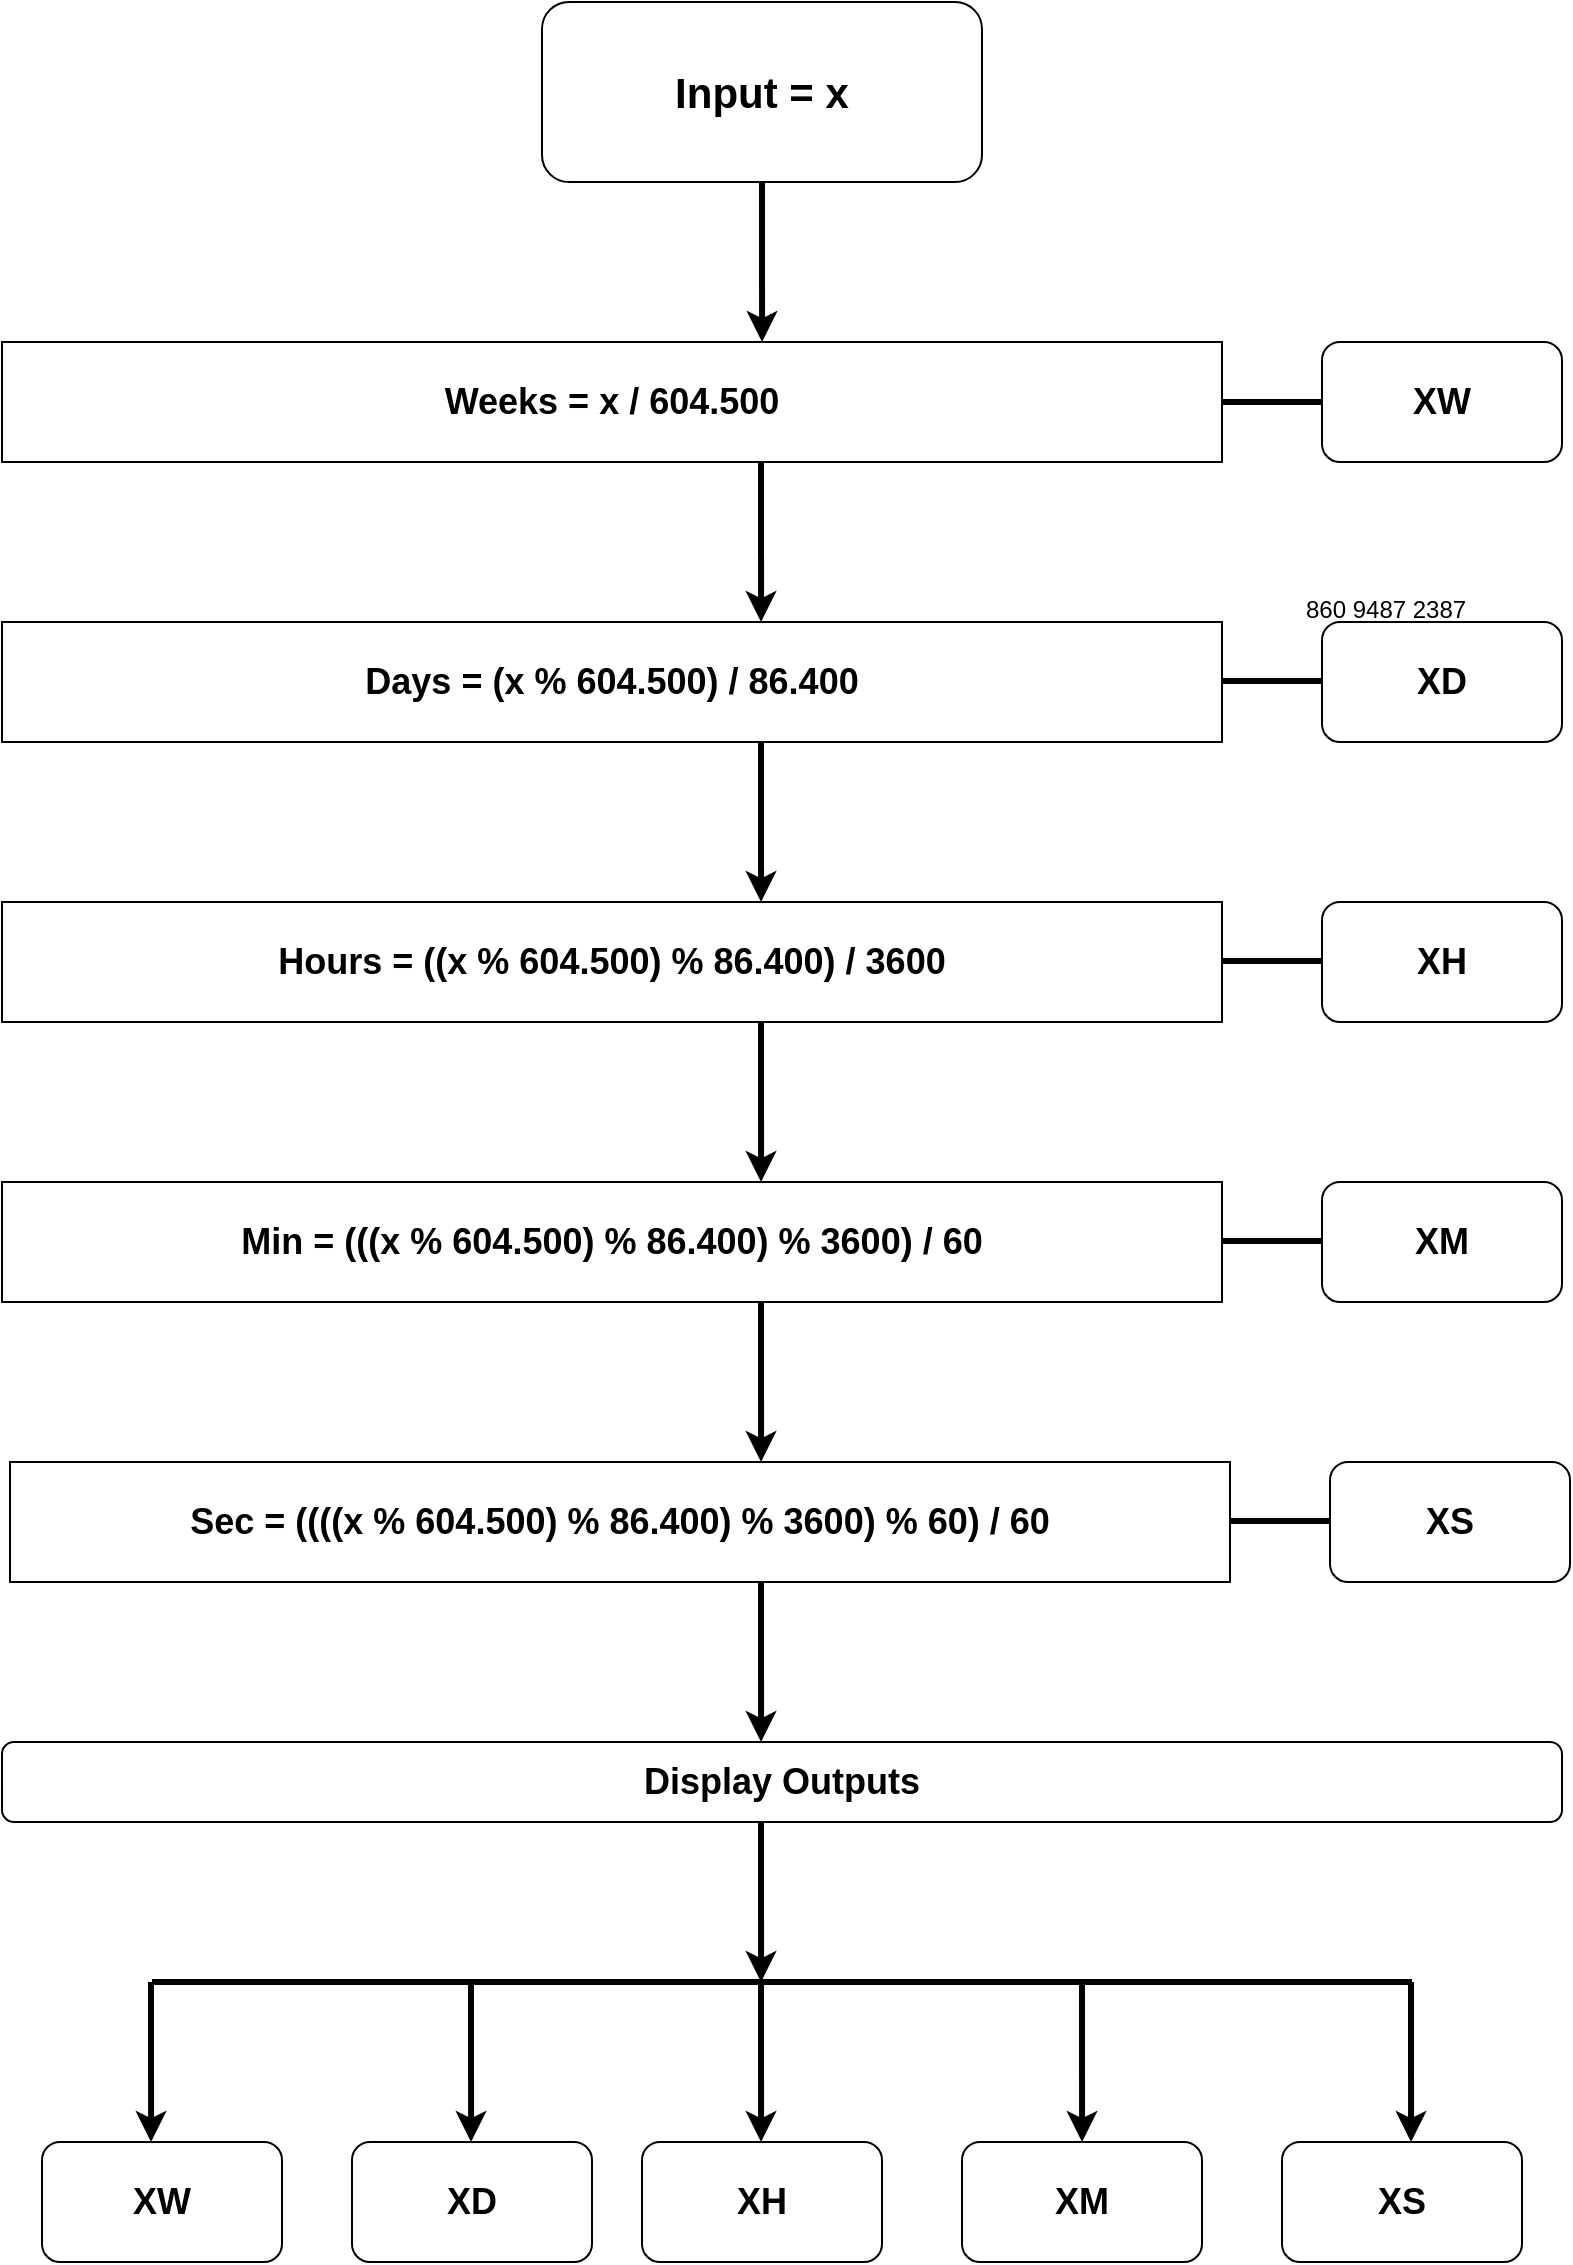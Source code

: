 <mxfile version="13.7.1" type="device"><diagram id="r2OVxkJzNJNtZhaHE0aH" name="Page-1"><mxGraphModel dx="1422" dy="763" grid="1" gridSize="10" guides="1" tooltips="1" connect="1" arrows="1" fold="1" page="1" pageScale="1" pageWidth="827" pageHeight="1169" math="0" shadow="0"><root><mxCell id="0"/><mxCell id="1" parent="0"/><mxCell id="o3t0rNHl4tjnbgyl-5cK-1" value="&lt;b&gt;&lt;font style=&quot;font-size: 21px&quot;&gt;Input = x&lt;/font&gt;&lt;/b&gt;" style="rounded=1;whiteSpace=wrap;html=1;" vertex="1" parent="1"><mxGeometry x="290" width="220" height="90" as="geometry"/></mxCell><mxCell id="o3t0rNHl4tjnbgyl-5cK-3" value="&lt;b&gt;&lt;font style=&quot;font-size: 18px&quot;&gt;Weeks = &lt;font style=&quot;font-size: 18px&quot;&gt;&lt;font style=&quot;font-size: 18px&quot;&gt;x / 604.500&lt;/font&gt;&lt;/font&gt;&lt;/font&gt;&lt;/b&gt;" style="rounded=0;whiteSpace=wrap;html=1;" vertex="1" parent="1"><mxGeometry x="20" y="170" width="610" height="60" as="geometry"/></mxCell><mxCell id="o3t0rNHl4tjnbgyl-5cK-4" value="&lt;font style=&quot;font-size: 18px&quot;&gt;&lt;b&gt;&lt;font style=&quot;font-size: 18px&quot;&gt;XW&lt;/font&gt;&lt;/b&gt;&lt;/font&gt;" style="rounded=1;whiteSpace=wrap;html=1;" vertex="1" parent="1"><mxGeometry x="680" y="170" width="120" height="60" as="geometry"/></mxCell><mxCell id="o3t0rNHl4tjnbgyl-5cK-8" value="" style="endArrow=none;html=1;strokeWidth=3;exitX=1;exitY=0.5;exitDx=0;exitDy=0;" edge="1" parent="1" source="o3t0rNHl4tjnbgyl-5cK-3"><mxGeometry width="50" height="50" relative="1" as="geometry"><mxPoint x="630" y="250" as="sourcePoint"/><mxPoint x="680" y="200" as="targetPoint"/></mxGeometry></mxCell><mxCell id="o3t0rNHl4tjnbgyl-5cK-9" value="860 9487 2387" style="text;whiteSpace=wrap;html=1;" vertex="1" parent="1"><mxGeometry x="670" y="290" width="110" height="30" as="geometry"/></mxCell><mxCell id="o3t0rNHl4tjnbgyl-5cK-11" value="&lt;b&gt;&lt;font style=&quot;font-size: 18px&quot;&gt;Days = (&lt;font style=&quot;font-size: 18px&quot;&gt;&lt;font style=&quot;font-size: 18px&quot;&gt;x % 604.500) / 86.400&lt;br&gt;&lt;/font&gt;&lt;/font&gt;&lt;/font&gt;&lt;/b&gt;" style="rounded=0;whiteSpace=wrap;html=1;" vertex="1" parent="1"><mxGeometry x="20" y="310" width="610" height="60" as="geometry"/></mxCell><mxCell id="o3t0rNHl4tjnbgyl-5cK-12" value="&lt;font style=&quot;font-size: 18px&quot;&gt;&lt;b&gt;&lt;font style=&quot;font-size: 18px&quot;&gt;XD&lt;/font&gt;&lt;/b&gt;&lt;/font&gt;" style="rounded=1;whiteSpace=wrap;html=1;" vertex="1" parent="1"><mxGeometry x="680" y="310" width="120" height="60" as="geometry"/></mxCell><mxCell id="o3t0rNHl4tjnbgyl-5cK-17" value="&lt;b&gt;&lt;font style=&quot;font-size: 18px&quot;&gt;Hours = ((&lt;font style=&quot;font-size: 18px&quot;&gt;&lt;font style=&quot;font-size: 18px&quot;&gt;x % 604.500) % 86.400) / 3600&lt;br&gt;&lt;/font&gt;&lt;/font&gt;&lt;/font&gt;&lt;/b&gt;" style="rounded=0;whiteSpace=wrap;html=1;" vertex="1" parent="1"><mxGeometry x="20" y="450" width="610" height="60" as="geometry"/></mxCell><mxCell id="o3t0rNHl4tjnbgyl-5cK-18" value="&lt;font style=&quot;font-size: 18px&quot;&gt;&lt;b&gt;&lt;font style=&quot;font-size: 18px&quot;&gt;XH&lt;/font&gt;&lt;/b&gt;&lt;/font&gt;" style="rounded=1;whiteSpace=wrap;html=1;" vertex="1" parent="1"><mxGeometry x="680" y="450" width="120" height="60" as="geometry"/></mxCell><mxCell id="o3t0rNHl4tjnbgyl-5cK-26" value="&lt;b&gt;&lt;font style=&quot;font-size: 18px&quot;&gt;Min = (((&lt;font style=&quot;font-size: 18px&quot;&gt;&lt;font style=&quot;font-size: 18px&quot;&gt;x % 604.500) % 86.400) % 3600) / 60&lt;/font&gt;&lt;/font&gt;&lt;/font&gt;&lt;/b&gt;" style="rounded=0;whiteSpace=wrap;html=1;" vertex="1" parent="1"><mxGeometry x="20" y="590" width="610" height="60" as="geometry"/></mxCell><mxCell id="o3t0rNHl4tjnbgyl-5cK-27" value="&lt;font style=&quot;font-size: 18px&quot;&gt;&lt;b&gt;&lt;font style=&quot;font-size: 18px&quot;&gt;XM&lt;/font&gt;&lt;/b&gt;&lt;/font&gt;" style="rounded=1;whiteSpace=wrap;html=1;" vertex="1" parent="1"><mxGeometry x="680" y="590" width="120" height="60" as="geometry"/></mxCell><mxCell id="o3t0rNHl4tjnbgyl-5cK-29" value="&lt;b&gt;&lt;font style=&quot;font-size: 18px&quot;&gt;Sec = ((((&lt;font style=&quot;font-size: 18px&quot;&gt;&lt;font style=&quot;font-size: 18px&quot;&gt;x % 604.500) % 86.400) % 3600) % 60) / 60&lt;/font&gt;&lt;/font&gt;&lt;/font&gt;&lt;/b&gt;" style="rounded=0;whiteSpace=wrap;html=1;" vertex="1" parent="1"><mxGeometry x="24" y="730" width="610" height="60" as="geometry"/></mxCell><mxCell id="o3t0rNHl4tjnbgyl-5cK-30" value="&lt;font style=&quot;font-size: 18px&quot;&gt;&lt;b&gt;&lt;font style=&quot;font-size: 18px&quot;&gt;XS&lt;/font&gt;&lt;/b&gt;&lt;/font&gt;" style="rounded=1;whiteSpace=wrap;html=1;" vertex="1" parent="1"><mxGeometry x="684" y="730" width="120" height="60" as="geometry"/></mxCell><mxCell id="o3t0rNHl4tjnbgyl-5cK-31" value="" style="endArrow=none;html=1;strokeWidth=3;exitX=1;exitY=0.5;exitDx=0;exitDy=0;" edge="1" parent="1"><mxGeometry width="50" height="50" relative="1" as="geometry"><mxPoint x="630" y="339.5" as="sourcePoint"/><mxPoint x="680" y="339.5" as="targetPoint"/></mxGeometry></mxCell><mxCell id="o3t0rNHl4tjnbgyl-5cK-32" value="" style="endArrow=none;html=1;strokeWidth=3;exitX=1;exitY=0.5;exitDx=0;exitDy=0;" edge="1" parent="1"><mxGeometry width="50" height="50" relative="1" as="geometry"><mxPoint x="630" y="479.5" as="sourcePoint"/><mxPoint x="680" y="479.5" as="targetPoint"/></mxGeometry></mxCell><mxCell id="o3t0rNHl4tjnbgyl-5cK-33" value="" style="endArrow=none;html=1;strokeWidth=3;exitX=1;exitY=0.5;exitDx=0;exitDy=0;" edge="1" parent="1"><mxGeometry width="50" height="50" relative="1" as="geometry"><mxPoint x="630" y="619.5" as="sourcePoint"/><mxPoint x="680" y="619.5" as="targetPoint"/></mxGeometry></mxCell><mxCell id="o3t0rNHl4tjnbgyl-5cK-34" value="" style="endArrow=none;html=1;strokeWidth=3;exitX=1;exitY=0.5;exitDx=0;exitDy=0;" edge="1" parent="1"><mxGeometry width="50" height="50" relative="1" as="geometry"><mxPoint x="634" y="759.5" as="sourcePoint"/><mxPoint x="684" y="759.5" as="targetPoint"/></mxGeometry></mxCell><mxCell id="o3t0rNHl4tjnbgyl-5cK-35" value="&lt;div style=&quot;font-size: 18px&quot;&gt;&lt;b&gt;&lt;font style=&quot;font-size: 18px&quot;&gt;Display Outputs&lt;/font&gt;&lt;/b&gt;&lt;/div&gt;" style="rounded=1;whiteSpace=wrap;html=1;" vertex="1" parent="1"><mxGeometry x="20" y="870" width="780" height="40" as="geometry"/></mxCell><mxCell id="o3t0rNHl4tjnbgyl-5cK-38" value="&lt;font style=&quot;font-size: 18px&quot;&gt;&lt;b&gt;&lt;font style=&quot;font-size: 18px&quot;&gt;XW&lt;/font&gt;&lt;/b&gt;&lt;/font&gt;" style="rounded=1;whiteSpace=wrap;html=1;" vertex="1" parent="1"><mxGeometry x="40" y="1070" width="120" height="60" as="geometry"/></mxCell><mxCell id="o3t0rNHl4tjnbgyl-5cK-39" value="&lt;font style=&quot;font-size: 18px&quot;&gt;&lt;b&gt;&lt;font style=&quot;font-size: 18px&quot;&gt;XD&lt;/font&gt;&lt;/b&gt;&lt;/font&gt;" style="rounded=1;whiteSpace=wrap;html=1;" vertex="1" parent="1"><mxGeometry x="195" y="1070" width="120" height="60" as="geometry"/></mxCell><mxCell id="o3t0rNHl4tjnbgyl-5cK-40" value="&lt;font style=&quot;font-size: 18px&quot;&gt;&lt;b&gt;&lt;font style=&quot;font-size: 18px&quot;&gt;XH&lt;/font&gt;&lt;/b&gt;&lt;/font&gt;" style="rounded=1;whiteSpace=wrap;html=1;" vertex="1" parent="1"><mxGeometry x="340" y="1070" width="120" height="60" as="geometry"/></mxCell><mxCell id="o3t0rNHl4tjnbgyl-5cK-41" value="&lt;font style=&quot;font-size: 18px&quot;&gt;&lt;b&gt;&lt;font style=&quot;font-size: 18px&quot;&gt;XM&lt;/font&gt;&lt;/b&gt;&lt;/font&gt;" style="rounded=1;whiteSpace=wrap;html=1;" vertex="1" parent="1"><mxGeometry x="500" y="1070" width="120" height="60" as="geometry"/></mxCell><mxCell id="o3t0rNHl4tjnbgyl-5cK-42" value="&lt;font style=&quot;font-size: 18px&quot;&gt;&lt;b&gt;&lt;font style=&quot;font-size: 18px&quot;&gt;XS&lt;/font&gt;&lt;/b&gt;&lt;/font&gt;" style="rounded=1;whiteSpace=wrap;html=1;" vertex="1" parent="1"><mxGeometry x="660" y="1070" width="120" height="60" as="geometry"/></mxCell><mxCell id="o3t0rNHl4tjnbgyl-5cK-44" value="" style="endArrow=none;html=1;strokeWidth=3;" edge="1" parent="1"><mxGeometry width="50" height="50" relative="1" as="geometry"><mxPoint x="95" y="990" as="sourcePoint"/><mxPoint x="725" y="990" as="targetPoint"/></mxGeometry></mxCell><mxCell id="o3t0rNHl4tjnbgyl-5cK-47" value="" style="endArrow=classic;html=1;strokeWidth=3;entryX=0.623;entryY=0;entryDx=0;entryDy=0;entryPerimeter=0;" edge="1" parent="1" target="o3t0rNHl4tjnbgyl-5cK-3"><mxGeometry width="50" height="50" relative="1" as="geometry"><mxPoint x="400" y="90" as="sourcePoint"/><mxPoint x="402" y="160" as="targetPoint"/></mxGeometry></mxCell><mxCell id="o3t0rNHl4tjnbgyl-5cK-48" value="" style="endArrow=classic;html=1;strokeWidth=3;entryX=0.623;entryY=0;entryDx=0;entryDy=0;entryPerimeter=0;" edge="1" parent="1"><mxGeometry width="50" height="50" relative="1" as="geometry"><mxPoint x="399.5" y="230" as="sourcePoint"/><mxPoint x="399.53" y="310" as="targetPoint"/></mxGeometry></mxCell><mxCell id="o3t0rNHl4tjnbgyl-5cK-49" value="" style="endArrow=classic;html=1;strokeWidth=3;entryX=0.623;entryY=0;entryDx=0;entryDy=0;entryPerimeter=0;" edge="1" parent="1"><mxGeometry width="50" height="50" relative="1" as="geometry"><mxPoint x="399.5" y="370" as="sourcePoint"/><mxPoint x="399.53" y="450" as="targetPoint"/></mxGeometry></mxCell><mxCell id="o3t0rNHl4tjnbgyl-5cK-50" value="" style="endArrow=classic;html=1;strokeWidth=3;entryX=0.623;entryY=0;entryDx=0;entryDy=0;entryPerimeter=0;" edge="1" parent="1"><mxGeometry width="50" height="50" relative="1" as="geometry"><mxPoint x="399.5" y="510" as="sourcePoint"/><mxPoint x="399.53" y="590" as="targetPoint"/></mxGeometry></mxCell><mxCell id="o3t0rNHl4tjnbgyl-5cK-51" value="" style="endArrow=classic;html=1;strokeWidth=3;entryX=0.623;entryY=0;entryDx=0;entryDy=0;entryPerimeter=0;" edge="1" parent="1"><mxGeometry width="50" height="50" relative="1" as="geometry"><mxPoint x="399.5" y="650" as="sourcePoint"/><mxPoint x="399.53" y="730" as="targetPoint"/></mxGeometry></mxCell><mxCell id="o3t0rNHl4tjnbgyl-5cK-52" value="" style="endArrow=classic;html=1;strokeWidth=3;entryX=0.623;entryY=0;entryDx=0;entryDy=0;entryPerimeter=0;" edge="1" parent="1"><mxGeometry width="50" height="50" relative="1" as="geometry"><mxPoint x="399.5" y="790" as="sourcePoint"/><mxPoint x="399.53" y="870" as="targetPoint"/></mxGeometry></mxCell><mxCell id="o3t0rNHl4tjnbgyl-5cK-53" value="" style="endArrow=classic;html=1;strokeWidth=3;entryX=0.623;entryY=0;entryDx=0;entryDy=0;entryPerimeter=0;" edge="1" parent="1"><mxGeometry width="50" height="50" relative="1" as="geometry"><mxPoint x="399.5" y="910" as="sourcePoint"/><mxPoint x="399.53" y="990" as="targetPoint"/></mxGeometry></mxCell><mxCell id="o3t0rNHl4tjnbgyl-5cK-54" value="" style="endArrow=classic;html=1;strokeWidth=3;entryX=0.623;entryY=0;entryDx=0;entryDy=0;entryPerimeter=0;" edge="1" parent="1"><mxGeometry width="50" height="50" relative="1" as="geometry"><mxPoint x="94.5" y="990" as="sourcePoint"/><mxPoint x="94.53" y="1070" as="targetPoint"/></mxGeometry></mxCell><mxCell id="o3t0rNHl4tjnbgyl-5cK-55" value="" style="endArrow=classic;html=1;strokeWidth=3;entryX=0.623;entryY=0;entryDx=0;entryDy=0;entryPerimeter=0;" edge="1" parent="1"><mxGeometry width="50" height="50" relative="1" as="geometry"><mxPoint x="254.5" y="990" as="sourcePoint"/><mxPoint x="254.53" y="1070" as="targetPoint"/></mxGeometry></mxCell><mxCell id="o3t0rNHl4tjnbgyl-5cK-56" value="" style="endArrow=classic;html=1;strokeWidth=3;entryX=0.623;entryY=0;entryDx=0;entryDy=0;entryPerimeter=0;" edge="1" parent="1"><mxGeometry width="50" height="50" relative="1" as="geometry"><mxPoint x="399.5" y="990" as="sourcePoint"/><mxPoint x="399.53" y="1070" as="targetPoint"/></mxGeometry></mxCell><mxCell id="o3t0rNHl4tjnbgyl-5cK-58" value="" style="endArrow=classic;html=1;strokeWidth=3;entryX=0.623;entryY=0;entryDx=0;entryDy=0;entryPerimeter=0;" edge="1" parent="1"><mxGeometry width="50" height="50" relative="1" as="geometry"><mxPoint x="724.5" y="990" as="sourcePoint"/><mxPoint x="724.53" y="1070" as="targetPoint"/></mxGeometry></mxCell><mxCell id="o3t0rNHl4tjnbgyl-5cK-59" value="" style="endArrow=classic;html=1;strokeWidth=3;entryX=0.623;entryY=0;entryDx=0;entryDy=0;entryPerimeter=0;" edge="1" parent="1"><mxGeometry width="50" height="50" relative="1" as="geometry"><mxPoint x="560" y="990" as="sourcePoint"/><mxPoint x="560.03" y="1070" as="targetPoint"/></mxGeometry></mxCell></root></mxGraphModel></diagram></mxfile>